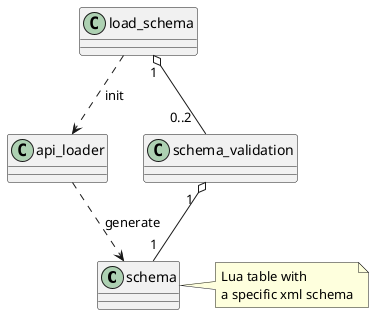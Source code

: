 @startuml
/'
It is a source file for ATF SDD diagram.
For further information, please, follow http://plantuml.com/
'/

class schema
note right: Lua table with \na specific xml schema

load_schema ..> api_loader : init
load_schema "1" o-- "0..2  " schema_validation
api_loader ..> schema : generate
schema_validation "1  " o-- "1" schema


@enduml